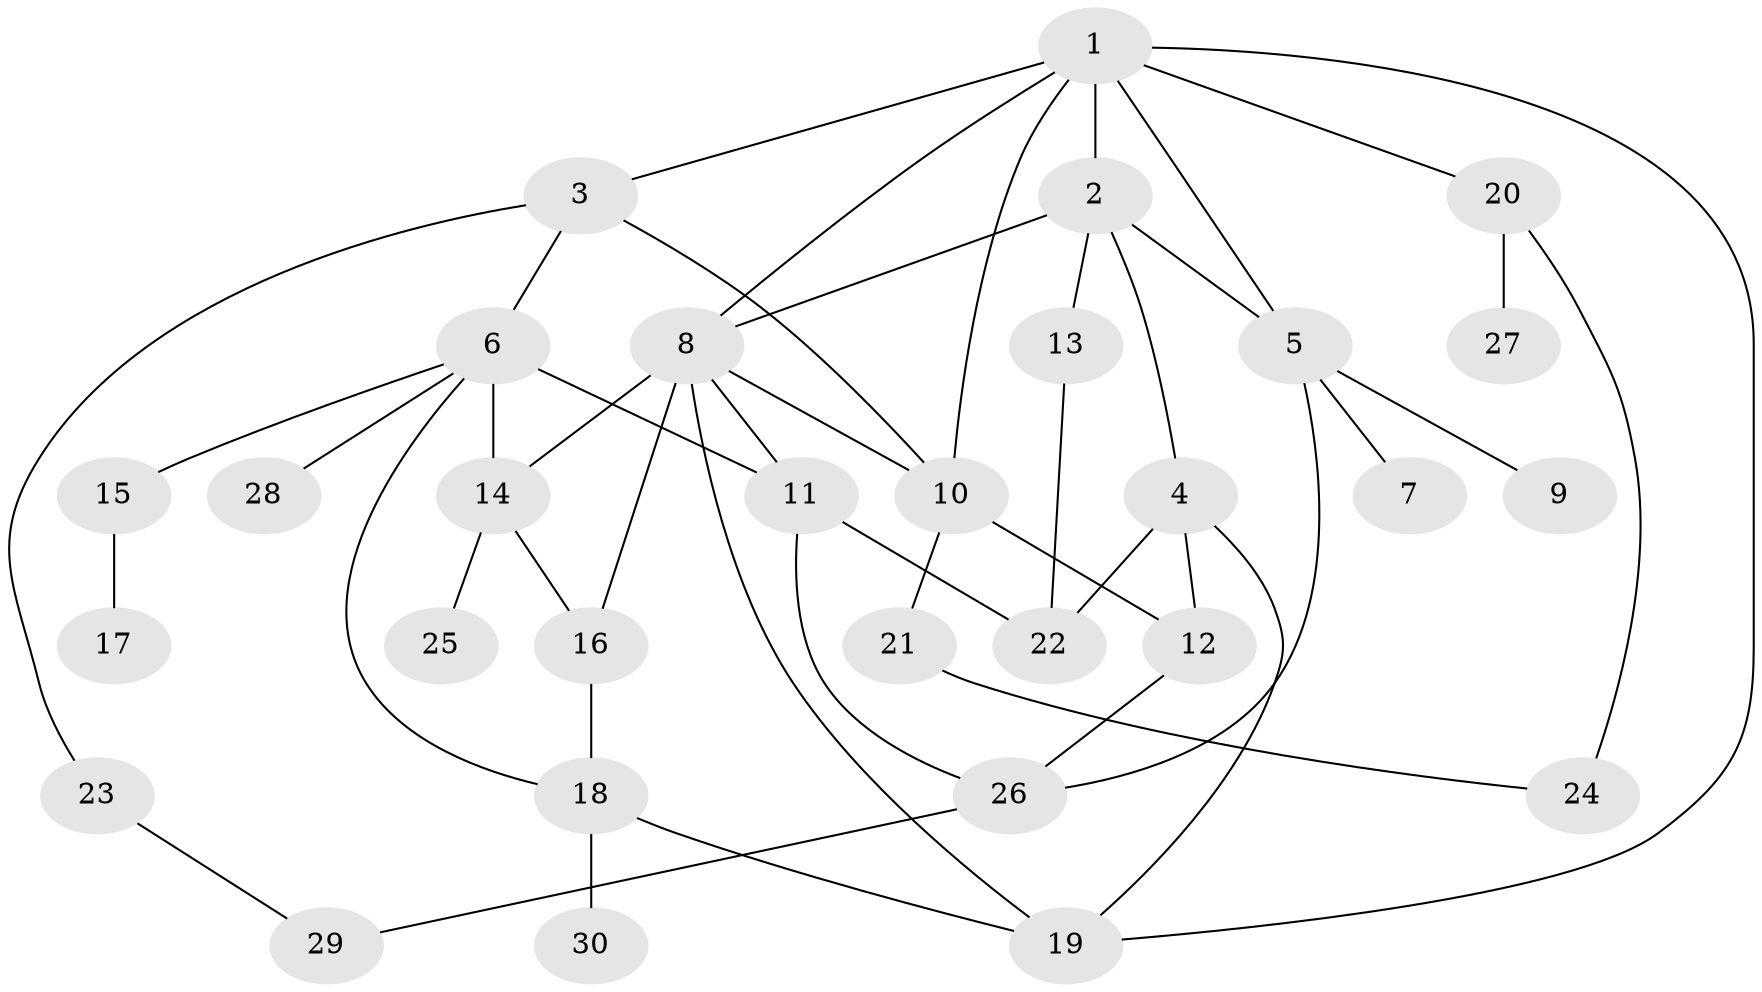 // original degree distribution, {7: 0.03333333333333333, 6: 0.03333333333333333, 5: 0.03333333333333333, 4: 0.1, 8: 0.016666666666666666, 2: 0.38333333333333336, 1: 0.25, 3: 0.15}
// Generated by graph-tools (version 1.1) at 2025/48/03/04/25 22:48:53]
// undirected, 30 vertices, 47 edges
graph export_dot {
  node [color=gray90,style=filled];
  1;
  2;
  3;
  4;
  5;
  6;
  7;
  8;
  9;
  10;
  11;
  12;
  13;
  14;
  15;
  16;
  17;
  18;
  19;
  20;
  21;
  22;
  23;
  24;
  25;
  26;
  27;
  28;
  29;
  30;
  1 -- 2 [weight=1.0];
  1 -- 3 [weight=1.0];
  1 -- 5 [weight=1.0];
  1 -- 8 [weight=1.0];
  1 -- 10 [weight=1.0];
  1 -- 19 [weight=1.0];
  1 -- 20 [weight=1.0];
  2 -- 4 [weight=1.0];
  2 -- 5 [weight=1.0];
  2 -- 8 [weight=1.0];
  2 -- 13 [weight=1.0];
  3 -- 6 [weight=1.0];
  3 -- 10 [weight=1.0];
  3 -- 23 [weight=1.0];
  4 -- 12 [weight=1.0];
  4 -- 19 [weight=1.0];
  4 -- 22 [weight=1.0];
  5 -- 7 [weight=1.0];
  5 -- 9 [weight=1.0];
  5 -- 26 [weight=1.0];
  6 -- 11 [weight=2.0];
  6 -- 14 [weight=1.0];
  6 -- 15 [weight=1.0];
  6 -- 18 [weight=1.0];
  6 -- 28 [weight=1.0];
  8 -- 10 [weight=1.0];
  8 -- 11 [weight=1.0];
  8 -- 14 [weight=1.0];
  8 -- 16 [weight=3.0];
  8 -- 19 [weight=1.0];
  10 -- 12 [weight=1.0];
  10 -- 21 [weight=1.0];
  11 -- 22 [weight=1.0];
  11 -- 26 [weight=1.0];
  12 -- 26 [weight=1.0];
  13 -- 22 [weight=1.0];
  14 -- 16 [weight=1.0];
  14 -- 25 [weight=1.0];
  15 -- 17 [weight=1.0];
  16 -- 18 [weight=1.0];
  18 -- 19 [weight=1.0];
  18 -- 30 [weight=1.0];
  20 -- 24 [weight=1.0];
  20 -- 27 [weight=1.0];
  21 -- 24 [weight=1.0];
  23 -- 29 [weight=1.0];
  26 -- 29 [weight=1.0];
}

